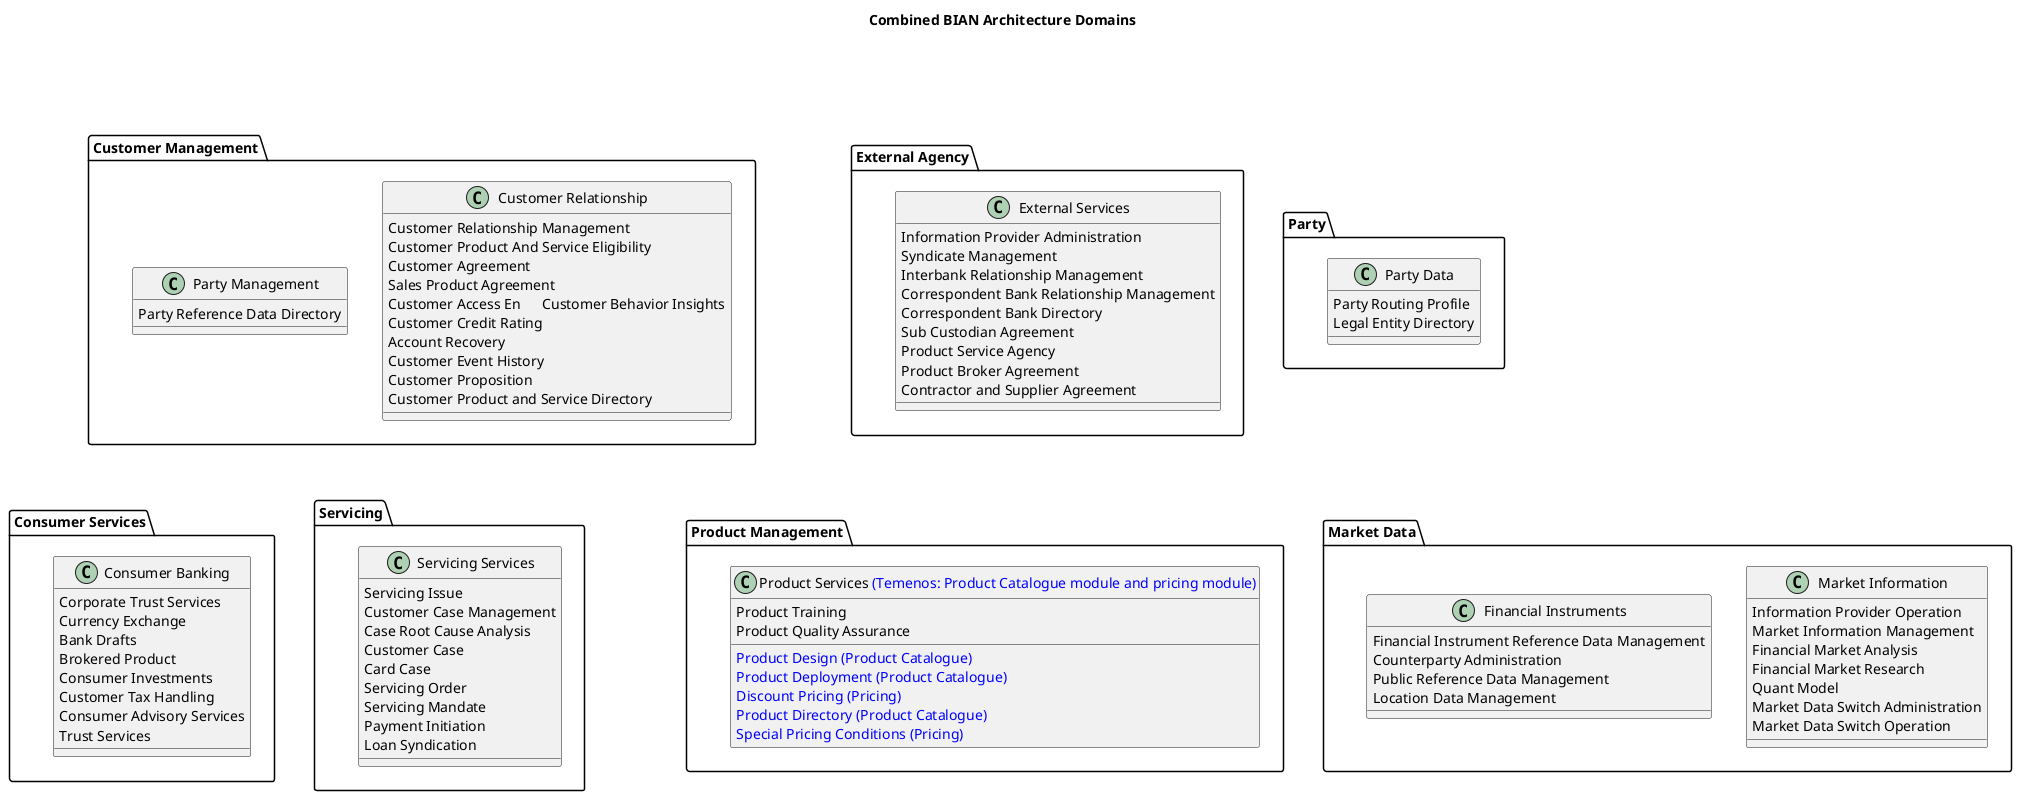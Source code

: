 @startuml Combined BIAN Diagrams

title Combined BIAN Architecture Domains

!define LAYOUT top to bottom direction

' === Customer Servicing Domain ===
' Row 1
together {
  package "Customer Management" as CUST_MGMT {
    class "Customer Relationship" as CRM {
      Customer Relationship Management
      Customer Product And Service Eligibility
      Customer Agreement
      Sales Product Agreement
      Customer Access En      Customer Behavior Insights
      Customer Credit Rating
      Account Recovery
      Customer Event History
      Customer Proposition
      Customer Product and Service Directory
    }

    class "Party Management" as PARTY {
      Party Reference Data Directory
    }
  }
}

' Row 2
together {
  package "Servicing" as SERVICING {
    class "Servicing Services" as SVC {
      Servicing Issue
      Customer Case Management
      Case Root Cause Analysis
      Customer Case
      Card Case
      Servicing Order
      Servicing Mandate
      Payment Initiation
      Loan Syndication
    }
  }

  package "Consumer Services" as CONSUMER {
    class "Consumer Banking" as CONS {
      Corporate Trust Services
      Currency Exchange
      Bank Drafts
      Brokered Product
      Consumer Investments
      Customer Tax Handling
      Consumer Advisory Services
      Trust Services
    }
  }
}

' Layout positioning
SERVICING -[hidden]right- CONSUMER
CUST_MGMT -[hidden]down- SERVICING
CUST_MGMT -[hidden]down- CONSUMER

' === Reference & Market Data Domain ===
' Row 1
together {
  package "Party" as PARTY {
    class "Party Data" as PARTY_DATA {
      Party Routing Profile
      Legal Entity Directory
    }
  }

  package "External Agency" as EXTERNAL {
    class "External Services" as EXT_SVC {
      Information Provider Administration
      Syndicate Management
      Interbank Relationship Management
      Correspondent Bank Relationship Management
      Correspondent Bank Directory
      Sub Custodian Agreement
      Product Service Agency
      Product Broker Agreement
      Contractor and Supplier Agreement
    }
  }
}

' Row 2
together {
  package "Market Data" as MARKET_DATA {
    class "Market Information" as MKT_INFO {
      Information Provider Operation
      Market Information Management
      Financial Market Analysis
      Financial Market Research
      Quant Model
      Market Data Switch Administration
      Market Data Switch Operation
    }

    class "Financial Instruments" as INSTRUMENTS {
      Financial Instrument Reference Data Management
      Counterparty Administration
      Public Reference Data Management
      Location Data Management
    }
  }

  package "Product Management" as PRODUCT_MGMT {
    class "Product Services <color:#0000FF>(Temenos: Product Catalogue module and pricing module)</color>" as PROD {
      <color:#0000FF>Product Design (Product Catalogue)</color>
      <color:#0000FF>Product Deployment (Product Catalogue)</color>
      Product Training
      Product Quality Assurance
      <color:#0000FF>Discount Pricing (Pricing)</color>
      <color:#0000FF>Product Directory (Product Catalogue)</color>
      <color:#0000FF>Special Pricing Conditions (Pricing)</color>
    }
  }
}

' Layout positioning
PARTY -[hidden]right- EXTERNAL
MARKET_DATA -[hidden]right- PRODUCT_MGMT
PARTY -[hidden]down- MARKET_DATA
EXTERNAL -[hidden]down- PRODUCT_MGMT

@enduml
